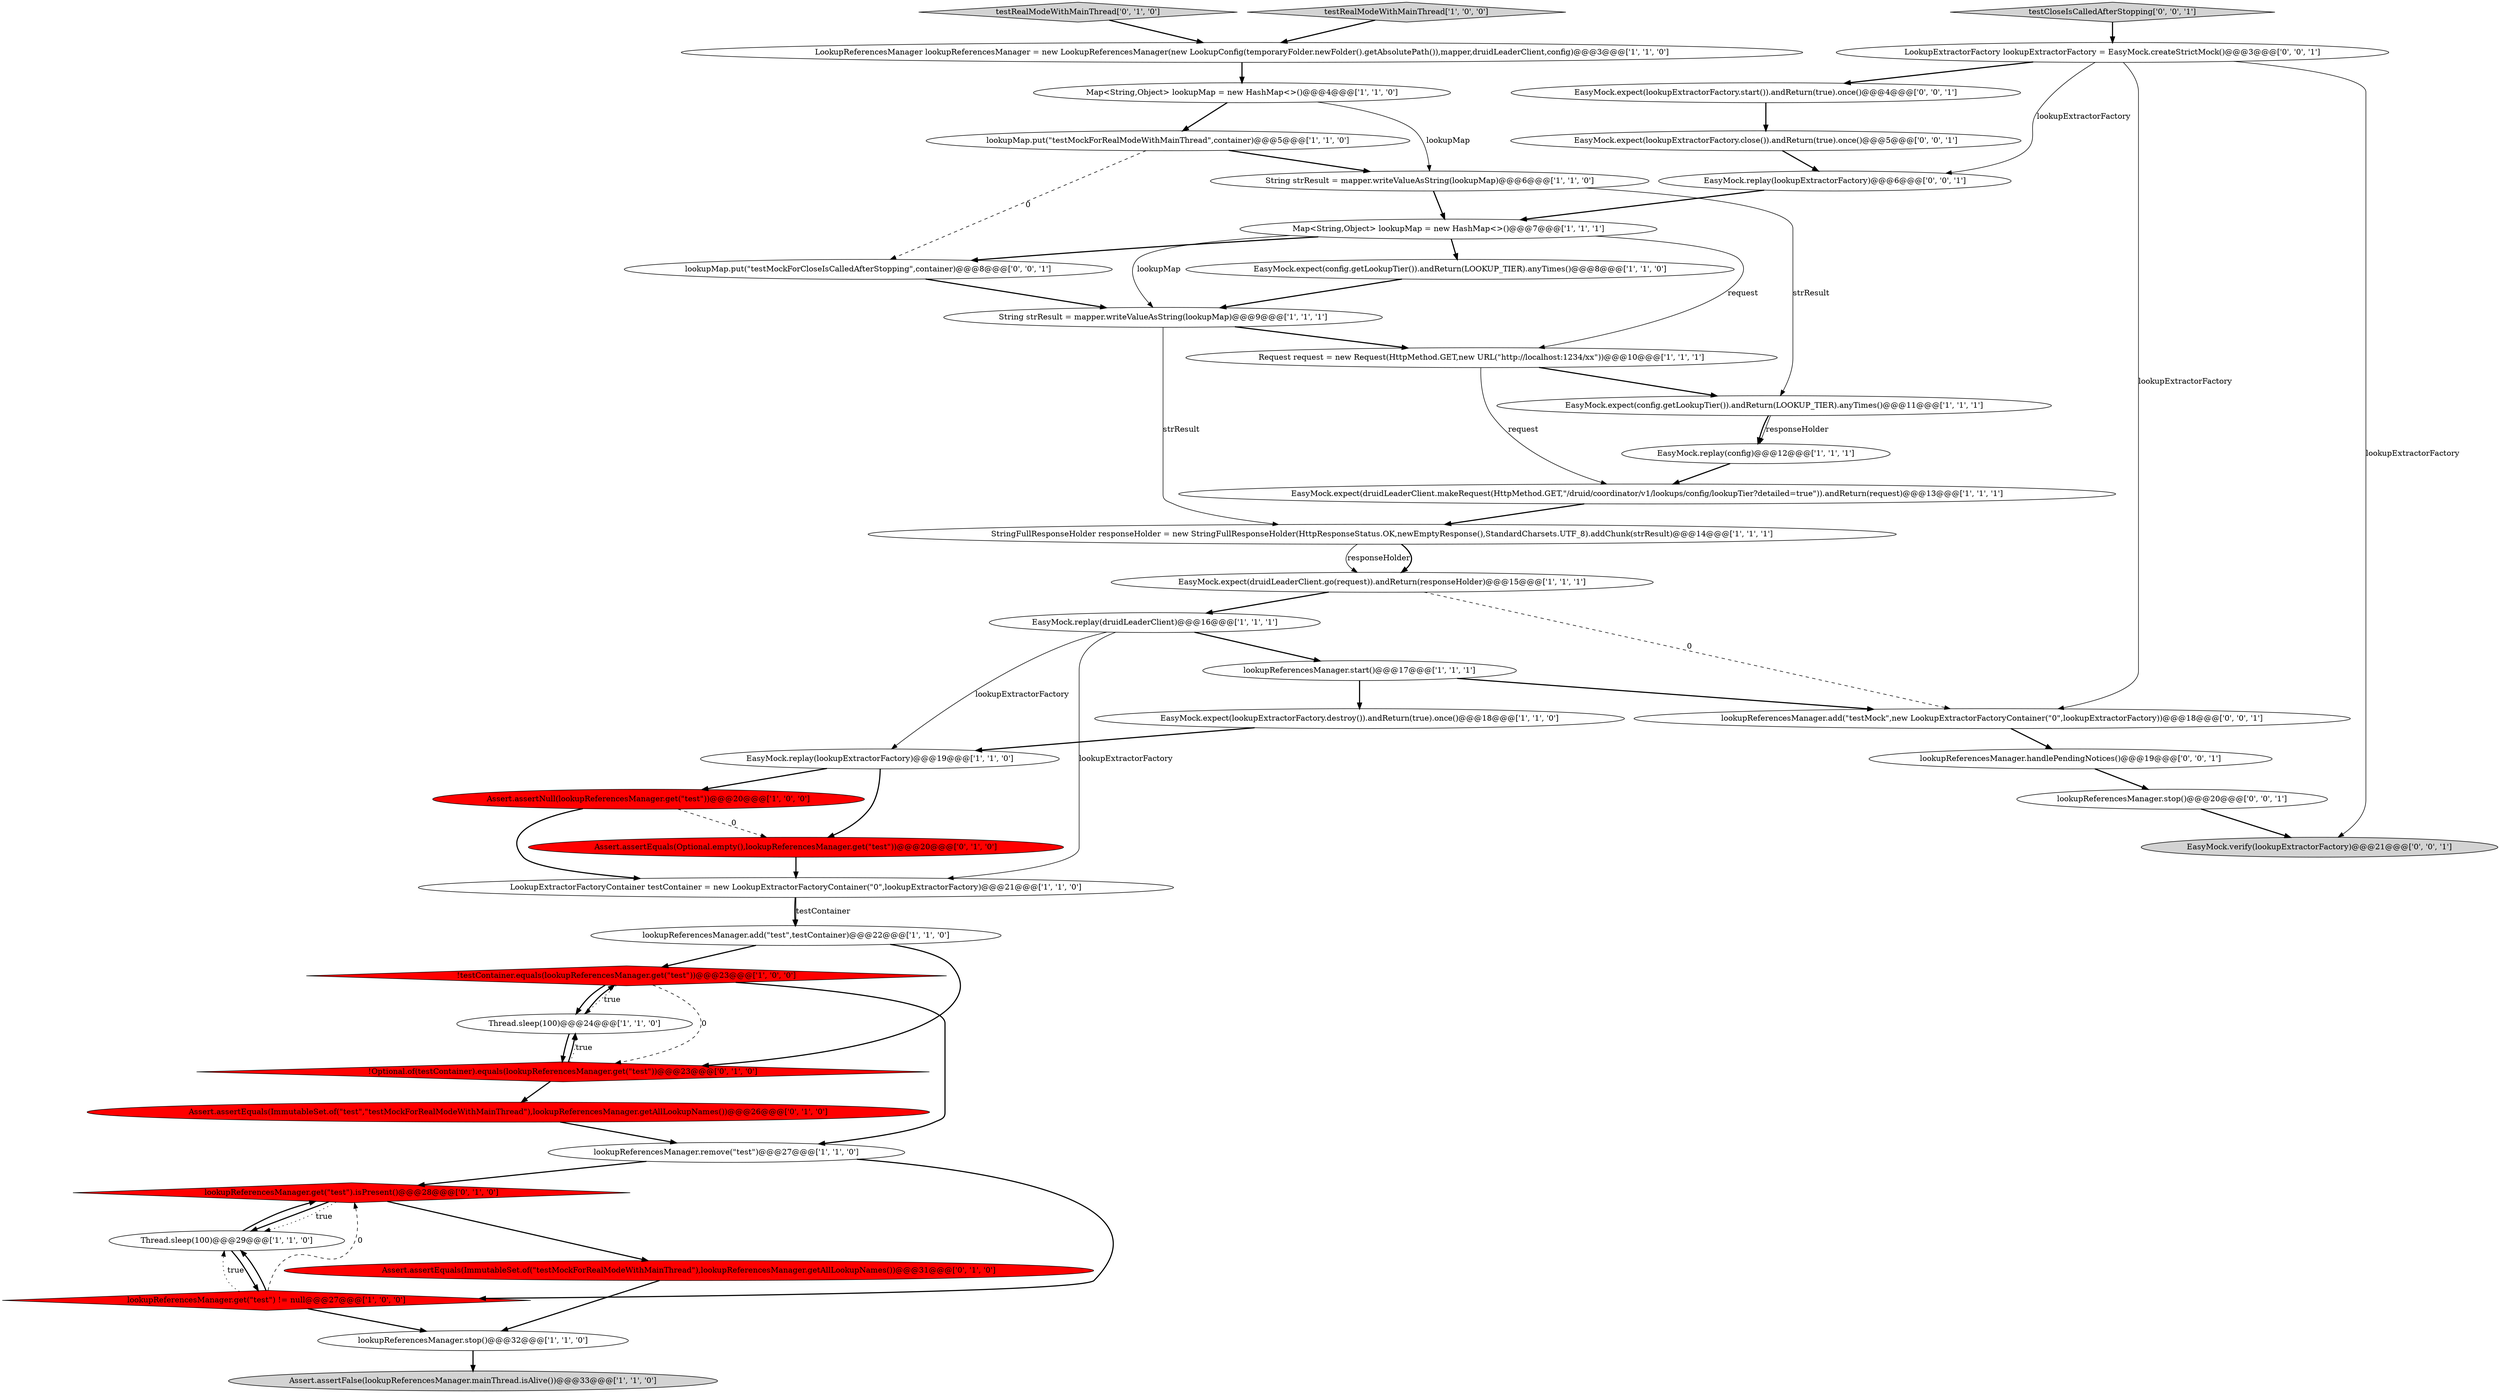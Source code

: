 digraph {
20 [style = filled, label = "Request request = new Request(HttpMethod.GET,new URL(\"http://localhost:1234/xx\"))@@@10@@@['1', '1', '1']", fillcolor = white, shape = ellipse image = "AAA0AAABBB1BBB"];
18 [style = filled, label = "EasyMock.expect(druidLeaderClient.go(request)).andReturn(responseHolder)@@@15@@@['1', '1', '1']", fillcolor = white, shape = ellipse image = "AAA0AAABBB1BBB"];
36 [style = filled, label = "lookupMap.put(\"testMockForCloseIsCalledAfterStopping\",container)@@@8@@@['0', '0', '1']", fillcolor = white, shape = ellipse image = "AAA0AAABBB3BBB"];
16 [style = filled, label = "lookupReferencesManager.stop()@@@32@@@['1', '1', '0']", fillcolor = white, shape = ellipse image = "AAA0AAABBB1BBB"];
7 [style = filled, label = "EasyMock.replay(lookupExtractorFactory)@@@19@@@['1', '1', '0']", fillcolor = white, shape = ellipse image = "AAA0AAABBB1BBB"];
1 [style = filled, label = "Assert.assertFalse(lookupReferencesManager.mainThread.isAlive())@@@33@@@['1', '1', '0']", fillcolor = lightgray, shape = ellipse image = "AAA0AAABBB1BBB"];
23 [style = filled, label = "EasyMock.expect(config.getLookupTier()).andReturn(LOOKUP_TIER).anyTimes()@@@11@@@['1', '1', '1']", fillcolor = white, shape = ellipse image = "AAA0AAABBB1BBB"];
28 [style = filled, label = "lookupReferencesManager.get(\"test\").isPresent()@@@28@@@['0', '1', '0']", fillcolor = red, shape = diamond image = "AAA1AAABBB2BBB"];
31 [style = filled, label = "Assert.assertEquals(ImmutableSet.of(\"test\",\"testMockForRealModeWithMainThread\"),lookupReferencesManager.getAllLookupNames())@@@26@@@['0', '1', '0']", fillcolor = red, shape = ellipse image = "AAA1AAABBB2BBB"];
2 [style = filled, label = "EasyMock.expect(lookupExtractorFactory.destroy()).andReturn(true).once()@@@18@@@['1', '1', '0']", fillcolor = white, shape = ellipse image = "AAA0AAABBB1BBB"];
33 [style = filled, label = "Assert.assertEquals(Optional.empty(),lookupReferencesManager.get(\"test\"))@@@20@@@['0', '1', '0']", fillcolor = red, shape = ellipse image = "AAA1AAABBB2BBB"];
10 [style = filled, label = "Map<String,Object> lookupMap = new HashMap<>()@@@4@@@['1', '1', '0']", fillcolor = white, shape = ellipse image = "AAA0AAABBB1BBB"];
39 [style = filled, label = "EasyMock.expect(lookupExtractorFactory.close()).andReturn(true).once()@@@5@@@['0', '0', '1']", fillcolor = white, shape = ellipse image = "AAA0AAABBB3BBB"];
24 [style = filled, label = "String strResult = mapper.writeValueAsString(lookupMap)@@@6@@@['1', '1', '0']", fillcolor = white, shape = ellipse image = "AAA0AAABBB1BBB"];
5 [style = filled, label = "LookupExtractorFactoryContainer testContainer = new LookupExtractorFactoryContainer(\"0\",lookupExtractorFactory)@@@21@@@['1', '1', '0']", fillcolor = white, shape = ellipse image = "AAA0AAABBB1BBB"];
43 [style = filled, label = "EasyMock.replay(lookupExtractorFactory)@@@6@@@['0', '0', '1']", fillcolor = white, shape = ellipse image = "AAA0AAABBB3BBB"];
21 [style = filled, label = "Assert.assertNull(lookupReferencesManager.get(\"test\"))@@@20@@@['1', '0', '0']", fillcolor = red, shape = ellipse image = "AAA1AAABBB1BBB"];
34 [style = filled, label = "LookupExtractorFactory lookupExtractorFactory = EasyMock.createStrictMock()@@@3@@@['0', '0', '1']", fillcolor = white, shape = ellipse image = "AAA0AAABBB3BBB"];
13 [style = filled, label = "EasyMock.replay(config)@@@12@@@['1', '1', '1']", fillcolor = white, shape = ellipse image = "AAA0AAABBB1BBB"];
8 [style = filled, label = "testRealModeWithMainThread['1', '0', '0']", fillcolor = lightgray, shape = diamond image = "AAA0AAABBB1BBB"];
38 [style = filled, label = "EasyMock.verify(lookupExtractorFactory)@@@21@@@['0', '0', '1']", fillcolor = lightgray, shape = ellipse image = "AAA0AAABBB3BBB"];
17 [style = filled, label = "String strResult = mapper.writeValueAsString(lookupMap)@@@9@@@['1', '1', '1']", fillcolor = white, shape = ellipse image = "AAA0AAABBB1BBB"];
27 [style = filled, label = "Thread.sleep(100)@@@24@@@['1', '1', '0']", fillcolor = white, shape = ellipse image = "AAA0AAABBB1BBB"];
41 [style = filled, label = "lookupReferencesManager.stop()@@@20@@@['0', '0', '1']", fillcolor = white, shape = ellipse image = "AAA0AAABBB3BBB"];
42 [style = filled, label = "EasyMock.expect(lookupExtractorFactory.start()).andReturn(true).once()@@@4@@@['0', '0', '1']", fillcolor = white, shape = ellipse image = "AAA0AAABBB3BBB"];
14 [style = filled, label = "!testContainer.equals(lookupReferencesManager.get(\"test\"))@@@23@@@['1', '0', '0']", fillcolor = red, shape = diamond image = "AAA1AAABBB1BBB"];
11 [style = filled, label = "LookupReferencesManager lookupReferencesManager = new LookupReferencesManager(new LookupConfig(temporaryFolder.newFolder().getAbsolutePath()),mapper,druidLeaderClient,config)@@@3@@@['1', '1', '0']", fillcolor = white, shape = ellipse image = "AAA0AAABBB1BBB"];
30 [style = filled, label = "testRealModeWithMainThread['0', '1', '0']", fillcolor = lightgray, shape = diamond image = "AAA0AAABBB2BBB"];
40 [style = filled, label = "testCloseIsCalledAfterStopping['0', '0', '1']", fillcolor = lightgray, shape = diamond image = "AAA0AAABBB3BBB"];
19 [style = filled, label = "lookupReferencesManager.add(\"test\",testContainer)@@@22@@@['1', '1', '0']", fillcolor = white, shape = ellipse image = "AAA0AAABBB1BBB"];
3 [style = filled, label = "lookupReferencesManager.get(\"test\") != null@@@27@@@['1', '0', '0']", fillcolor = red, shape = diamond image = "AAA1AAABBB1BBB"];
4 [style = filled, label = "Map<String,Object> lookupMap = new HashMap<>()@@@7@@@['1', '1', '1']", fillcolor = white, shape = ellipse image = "AAA0AAABBB1BBB"];
32 [style = filled, label = "Assert.assertEquals(ImmutableSet.of(\"testMockForRealModeWithMainThread\"),lookupReferencesManager.getAllLookupNames())@@@31@@@['0', '1', '0']", fillcolor = red, shape = ellipse image = "AAA1AAABBB2BBB"];
22 [style = filled, label = "lookupReferencesManager.remove(\"test\")@@@27@@@['1', '1', '0']", fillcolor = white, shape = ellipse image = "AAA0AAABBB1BBB"];
15 [style = filled, label = "EasyMock.replay(druidLeaderClient)@@@16@@@['1', '1', '1']", fillcolor = white, shape = ellipse image = "AAA0AAABBB1BBB"];
9 [style = filled, label = "Thread.sleep(100)@@@29@@@['1', '1', '0']", fillcolor = white, shape = ellipse image = "AAA0AAABBB1BBB"];
37 [style = filled, label = "lookupReferencesManager.add(\"testMock\",new LookupExtractorFactoryContainer(\"0\",lookupExtractorFactory))@@@18@@@['0', '0', '1']", fillcolor = white, shape = ellipse image = "AAA0AAABBB3BBB"];
6 [style = filled, label = "lookupMap.put(\"testMockForRealModeWithMainThread\",container)@@@5@@@['1', '1', '0']", fillcolor = white, shape = ellipse image = "AAA0AAABBB1BBB"];
25 [style = filled, label = "EasyMock.expect(config.getLookupTier()).andReturn(LOOKUP_TIER).anyTimes()@@@8@@@['1', '1', '0']", fillcolor = white, shape = ellipse image = "AAA0AAABBB1BBB"];
35 [style = filled, label = "lookupReferencesManager.handlePendingNotices()@@@19@@@['0', '0', '1']", fillcolor = white, shape = ellipse image = "AAA0AAABBB3BBB"];
0 [style = filled, label = "lookupReferencesManager.start()@@@17@@@['1', '1', '1']", fillcolor = white, shape = ellipse image = "AAA0AAABBB1BBB"];
26 [style = filled, label = "EasyMock.expect(druidLeaderClient.makeRequest(HttpMethod.GET,\"/druid/coordinator/v1/lookups/config/lookupTier?detailed=true\")).andReturn(request)@@@13@@@['1', '1', '1']", fillcolor = white, shape = ellipse image = "AAA0AAABBB1BBB"];
29 [style = filled, label = "!Optional.of(testContainer).equals(lookupReferencesManager.get(\"test\"))@@@23@@@['0', '1', '0']", fillcolor = red, shape = diamond image = "AAA1AAABBB2BBB"];
12 [style = filled, label = "StringFullResponseHolder responseHolder = new StringFullResponseHolder(HttpResponseStatus.OK,newEmptyResponse(),StandardCharsets.UTF_8).addChunk(strResult)@@@14@@@['1', '1', '1']", fillcolor = white, shape = ellipse image = "AAA0AAABBB1BBB"];
15->7 [style = solid, label="lookupExtractorFactory"];
34->43 [style = solid, label="lookupExtractorFactory"];
3->28 [style = dashed, label="0"];
31->22 [style = bold, label=""];
0->37 [style = bold, label=""];
4->25 [style = bold, label=""];
27->14 [style = bold, label=""];
4->20 [style = solid, label="request"];
23->13 [style = solid, label="responseHolder"];
15->5 [style = solid, label="lookupExtractorFactory"];
35->41 [style = bold, label=""];
24->23 [style = solid, label="strResult"];
12->18 [style = solid, label="responseHolder"];
19->29 [style = bold, label=""];
29->27 [style = dotted, label="true"];
29->31 [style = bold, label=""];
0->2 [style = bold, label=""];
42->39 [style = bold, label=""];
18->15 [style = bold, label=""];
14->22 [style = bold, label=""];
39->43 [style = bold, label=""];
28->9 [style = bold, label=""];
6->24 [style = bold, label=""];
22->28 [style = bold, label=""];
34->42 [style = bold, label=""];
40->34 [style = bold, label=""];
3->9 [style = dotted, label="true"];
3->16 [style = bold, label=""];
33->5 [style = bold, label=""];
32->16 [style = bold, label=""];
14->27 [style = dotted, label="true"];
25->17 [style = bold, label=""];
10->6 [style = bold, label=""];
20->26 [style = solid, label="request"];
34->38 [style = solid, label="lookupExtractorFactory"];
28->32 [style = bold, label=""];
43->4 [style = bold, label=""];
9->28 [style = bold, label=""];
22->3 [style = bold, label=""];
5->19 [style = bold, label=""];
21->5 [style = bold, label=""];
3->9 [style = bold, label=""];
7->33 [style = bold, label=""];
26->12 [style = bold, label=""];
29->27 [style = bold, label=""];
24->4 [style = bold, label=""];
30->11 [style = bold, label=""];
17->12 [style = solid, label="strResult"];
19->14 [style = bold, label=""];
20->23 [style = bold, label=""];
10->24 [style = solid, label="lookupMap"];
16->1 [style = bold, label=""];
23->13 [style = bold, label=""];
11->10 [style = bold, label=""];
13->26 [style = bold, label=""];
21->33 [style = dashed, label="0"];
6->36 [style = dashed, label="0"];
15->0 [style = bold, label=""];
4->17 [style = solid, label="lookupMap"];
5->19 [style = solid, label="testContainer"];
12->18 [style = bold, label=""];
28->9 [style = dotted, label="true"];
18->37 [style = dashed, label="0"];
7->21 [style = bold, label=""];
9->3 [style = bold, label=""];
41->38 [style = bold, label=""];
4->36 [style = bold, label=""];
14->27 [style = bold, label=""];
36->17 [style = bold, label=""];
2->7 [style = bold, label=""];
27->29 [style = bold, label=""];
37->35 [style = bold, label=""];
14->29 [style = dashed, label="0"];
8->11 [style = bold, label=""];
34->37 [style = solid, label="lookupExtractorFactory"];
17->20 [style = bold, label=""];
}
